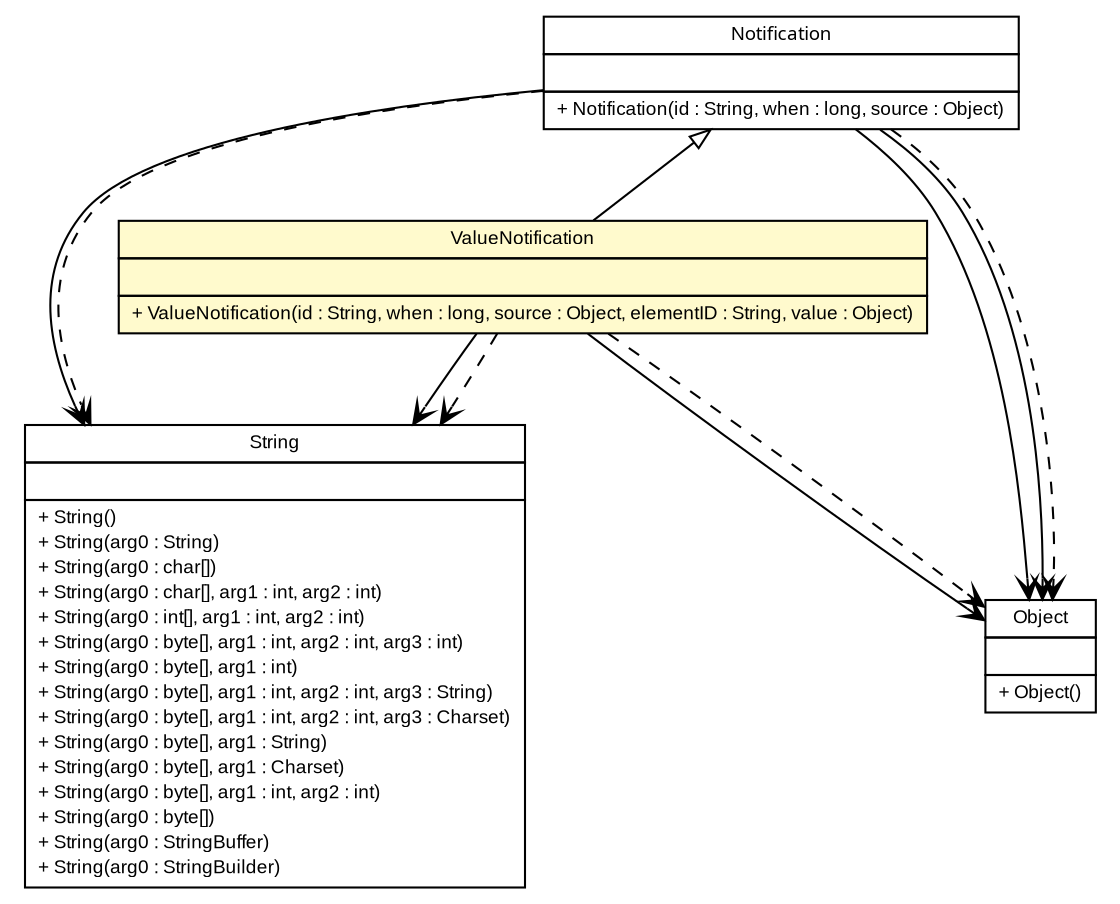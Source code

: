 #!/usr/local/bin/dot
#
# Class diagram 
# Generated by UMLGraph version 5.1 (http://www.umlgraph.org/)
#

digraph G {
	edge [fontname="arial",fontsize=10,labelfontname="arial",labelfontsize=10];
	node [fontname="arial",fontsize=10,shape=plaintext];
	nodesep=0.25;
	ranksep=0.5;
	// es.upm.dit.gsi.shanks.notification.ValueNotification
	c7773 [label=<<table title="es.upm.dit.gsi.shanks.notification.ValueNotification" border="0" cellborder="1" cellspacing="0" cellpadding="2" port="p" bgcolor="lemonChiffon" href="./ValueNotification.html">
		<tr><td><table border="0" cellspacing="0" cellpadding="1">
<tr><td align="center" balign="center"> ValueNotification </td></tr>
		</table></td></tr>
		<tr><td><table border="0" cellspacing="0" cellpadding="1">
<tr><td align="left" balign="left">  </td></tr>
		</table></td></tr>
		<tr><td><table border="0" cellspacing="0" cellpadding="1">
<tr><td align="left" balign="left"> + ValueNotification(id : String, when : long, source : Object, elementID : String, value : Object) </td></tr>
		</table></td></tr>
		</table>>, fontname="arial", fontcolor="black", fontsize=9.0];
	// es.upm.dit.gsi.shanks.notification.Notification
	c7775 [label=<<table title="es.upm.dit.gsi.shanks.notification.Notification" border="0" cellborder="1" cellspacing="0" cellpadding="2" port="p" href="./Notification.html">
		<tr><td><table border="0" cellspacing="0" cellpadding="1">
<tr><td align="center" balign="center"><font face="ariali"> Notification </font></td></tr>
		</table></td></tr>
		<tr><td><table border="0" cellspacing="0" cellpadding="1">
<tr><td align="left" balign="left">  </td></tr>
		</table></td></tr>
		<tr><td><table border="0" cellspacing="0" cellpadding="1">
<tr><td align="left" balign="left"> + Notification(id : String, when : long, source : Object) </td></tr>
		</table></td></tr>
		</table>>, fontname="arial", fontcolor="black", fontsize=9.0];
	//es.upm.dit.gsi.shanks.notification.ValueNotification extends es.upm.dit.gsi.shanks.notification.Notification
	c7775:p -> c7773:p [dir=back,arrowtail=empty];
	// es.upm.dit.gsi.shanks.notification.ValueNotification NAVASSOC java.lang.String
	c7773:p -> c7781:p [taillabel="", label="", headlabel="", fontname="arial", fontcolor="black", fontsize=10.0, color="black", arrowhead=open];
	// es.upm.dit.gsi.shanks.notification.ValueNotification NAVASSOC java.lang.Object
	c7773:p -> c7782:p [taillabel="", label="", headlabel="", fontname="arial", fontcolor="black", fontsize=10.0, color="black", arrowhead=open];
	// es.upm.dit.gsi.shanks.notification.Notification NAVASSOC java.lang.String
	c7775:p -> c7781:p [taillabel="", label="", headlabel="", fontname="arial", fontcolor="black", fontsize=10.0, color="black", arrowhead=open];
	// es.upm.dit.gsi.shanks.notification.Notification NAVASSOC java.lang.Object
	c7775:p -> c7782:p [taillabel="", label="", headlabel="", fontname="arial", fontcolor="black", fontsize=10.0, color="black", arrowhead=open];
	// es.upm.dit.gsi.shanks.notification.Notification NAVASSOC java.lang.Object
	c7775:p -> c7782:p [taillabel="", label="", headlabel="", fontname="arial", fontcolor="black", fontsize=10.0, color="black", arrowhead=open];
	// es.upm.dit.gsi.shanks.notification.ValueNotification DEPEND java.lang.Object
	c7773:p -> c7782:p [taillabel="", label="", headlabel="", fontname="arial", fontcolor="black", fontsize=10.0, color="black", arrowhead=open, style=dashed];
	// es.upm.dit.gsi.shanks.notification.ValueNotification DEPEND java.lang.String
	c7773:p -> c7781:p [taillabel="", label="", headlabel="", fontname="arial", fontcolor="black", fontsize=10.0, color="black", arrowhead=open, style=dashed];
	// es.upm.dit.gsi.shanks.notification.Notification DEPEND java.lang.Object
	c7775:p -> c7782:p [taillabel="", label="", headlabel="", fontname="arial", fontcolor="black", fontsize=10.0, color="black", arrowhead=open, style=dashed];
	// es.upm.dit.gsi.shanks.notification.Notification DEPEND java.lang.String
	c7775:p -> c7781:p [taillabel="", label="", headlabel="", fontname="arial", fontcolor="black", fontsize=10.0, color="black", arrowhead=open, style=dashed];
	// java.lang.Object
	c7782 [label=<<table title="java.lang.Object" border="0" cellborder="1" cellspacing="0" cellpadding="2" port="p" href="http://java.sun.com/j2se/1.4.2/docs/api/java/lang/Object.html">
		<tr><td><table border="0" cellspacing="0" cellpadding="1">
<tr><td align="center" balign="center"> Object </td></tr>
		</table></td></tr>
		<tr><td><table border="0" cellspacing="0" cellpadding="1">
<tr><td align="left" balign="left">  </td></tr>
		</table></td></tr>
		<tr><td><table border="0" cellspacing="0" cellpadding="1">
<tr><td align="left" balign="left"> + Object() </td></tr>
		</table></td></tr>
		</table>>, fontname="arial", fontcolor="black", fontsize=9.0];
	// java.lang.String
	c7781 [label=<<table title="java.lang.String" border="0" cellborder="1" cellspacing="0" cellpadding="2" port="p" href="http://java.sun.com/j2se/1.4.2/docs/api/java/lang/String.html">
		<tr><td><table border="0" cellspacing="0" cellpadding="1">
<tr><td align="center" balign="center"> String </td></tr>
		</table></td></tr>
		<tr><td><table border="0" cellspacing="0" cellpadding="1">
<tr><td align="left" balign="left">  </td></tr>
		</table></td></tr>
		<tr><td><table border="0" cellspacing="0" cellpadding="1">
<tr><td align="left" balign="left"> + String() </td></tr>
<tr><td align="left" balign="left"> + String(arg0 : String) </td></tr>
<tr><td align="left" balign="left"> + String(arg0 : char[]) </td></tr>
<tr><td align="left" balign="left"> + String(arg0 : char[], arg1 : int, arg2 : int) </td></tr>
<tr><td align="left" balign="left"> + String(arg0 : int[], arg1 : int, arg2 : int) </td></tr>
<tr><td align="left" balign="left"> + String(arg0 : byte[], arg1 : int, arg2 : int, arg3 : int) </td></tr>
<tr><td align="left" balign="left"> + String(arg0 : byte[], arg1 : int) </td></tr>
<tr><td align="left" balign="left"> + String(arg0 : byte[], arg1 : int, arg2 : int, arg3 : String) </td></tr>
<tr><td align="left" balign="left"> + String(arg0 : byte[], arg1 : int, arg2 : int, arg3 : Charset) </td></tr>
<tr><td align="left" balign="left"> + String(arg0 : byte[], arg1 : String) </td></tr>
<tr><td align="left" balign="left"> + String(arg0 : byte[], arg1 : Charset) </td></tr>
<tr><td align="left" balign="left"> + String(arg0 : byte[], arg1 : int, arg2 : int) </td></tr>
<tr><td align="left" balign="left"> + String(arg0 : byte[]) </td></tr>
<tr><td align="left" balign="left"> + String(arg0 : StringBuffer) </td></tr>
<tr><td align="left" balign="left"> + String(arg0 : StringBuilder) </td></tr>
		</table></td></tr>
		</table>>, fontname="arial", fontcolor="black", fontsize=9.0];
}

